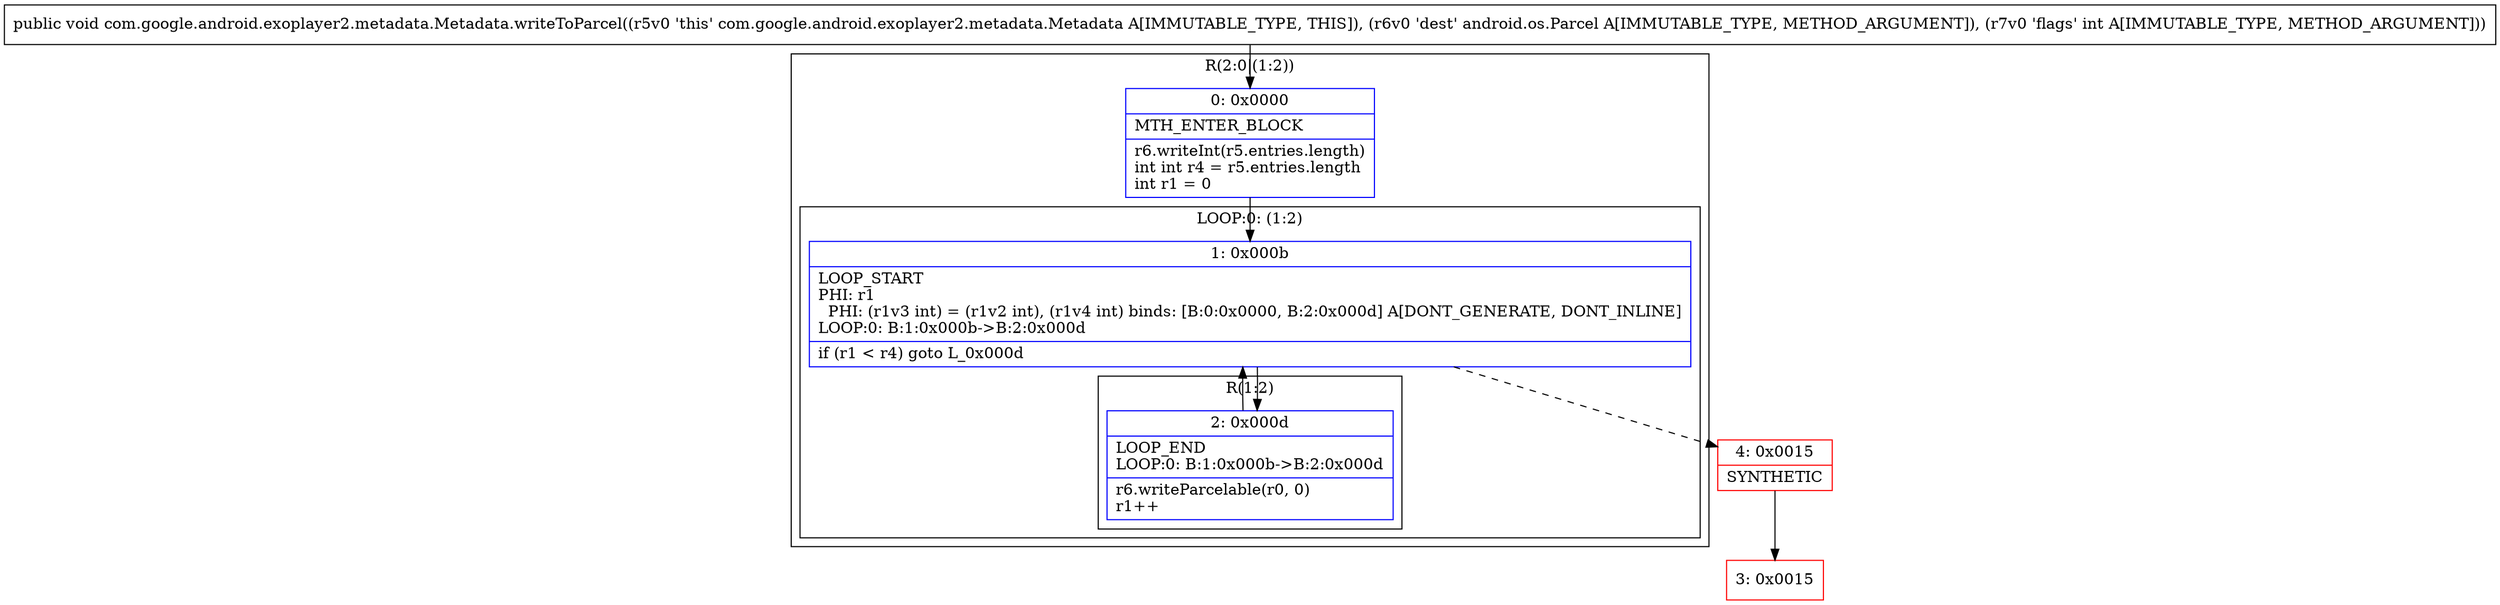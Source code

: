 digraph "CFG forcom.google.android.exoplayer2.metadata.Metadata.writeToParcel(Landroid\/os\/Parcel;I)V" {
subgraph cluster_Region_1712342580 {
label = "R(2:0|(1:2))";
node [shape=record,color=blue];
Node_0 [shape=record,label="{0\:\ 0x0000|MTH_ENTER_BLOCK\l|r6.writeInt(r5.entries.length)\lint int r4 = r5.entries.length\lint r1 = 0\l}"];
subgraph cluster_LoopRegion_361877125 {
label = "LOOP:0: (1:2)";
node [shape=record,color=blue];
Node_1 [shape=record,label="{1\:\ 0x000b|LOOP_START\lPHI: r1 \l  PHI: (r1v3 int) = (r1v2 int), (r1v4 int) binds: [B:0:0x0000, B:2:0x000d] A[DONT_GENERATE, DONT_INLINE]\lLOOP:0: B:1:0x000b\-\>B:2:0x000d\l|if (r1 \< r4) goto L_0x000d\l}"];
subgraph cluster_Region_1960444172 {
label = "R(1:2)";
node [shape=record,color=blue];
Node_2 [shape=record,label="{2\:\ 0x000d|LOOP_END\lLOOP:0: B:1:0x000b\-\>B:2:0x000d\l|r6.writeParcelable(r0, 0)\lr1++\l}"];
}
}
}
Node_3 [shape=record,color=red,label="{3\:\ 0x0015}"];
Node_4 [shape=record,color=red,label="{4\:\ 0x0015|SYNTHETIC\l}"];
MethodNode[shape=record,label="{public void com.google.android.exoplayer2.metadata.Metadata.writeToParcel((r5v0 'this' com.google.android.exoplayer2.metadata.Metadata A[IMMUTABLE_TYPE, THIS]), (r6v0 'dest' android.os.Parcel A[IMMUTABLE_TYPE, METHOD_ARGUMENT]), (r7v0 'flags' int A[IMMUTABLE_TYPE, METHOD_ARGUMENT])) }"];
MethodNode -> Node_0;
Node_0 -> Node_1;
Node_1 -> Node_2;
Node_1 -> Node_4[style=dashed];
Node_2 -> Node_1;
Node_4 -> Node_3;
}

